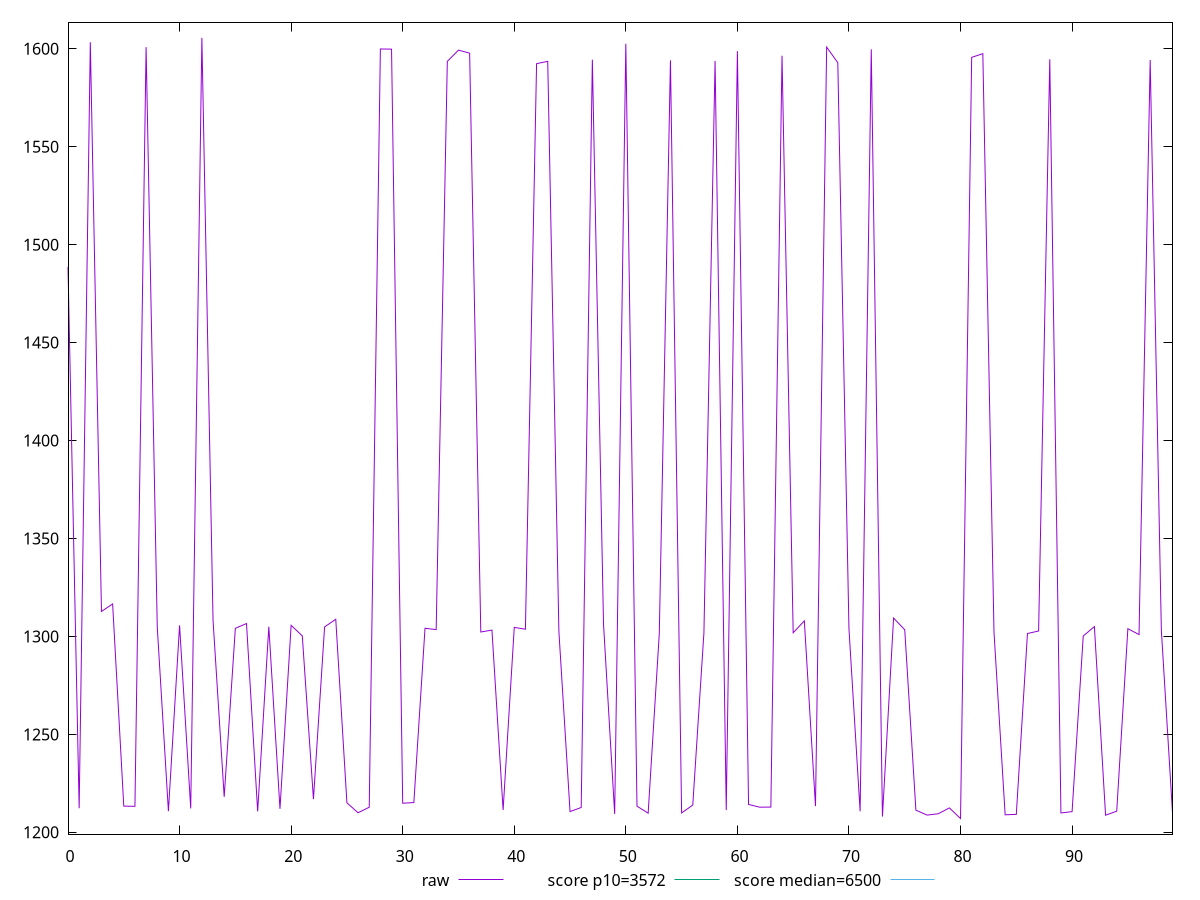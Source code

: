 reset

$raw <<EOF
0 1488.645
1 1212.345
2 1603.3664999999999
3 1312.781
4 1316.6064999999999
5 1213.3980000000001
6 1213.308
7 1600.8445000000002
8 1304.8560000000002
9 1210.83
10 1305.662
11 1212.2270999999996
12 1605.547
13 1308.31275
14 1218.141
15 1304.1664999999998
16 1306.6075
17 1210.7136
18 1304.996
19 1212.027
20 1305.7044999999998
21 1300.3004999999998
22 1216.9379999999999
23 1304.884
24 1308.7775499999998
25 1215.09
26 1210.011
27 1212.8220000000001
28 1599.9095
29 1599.8104999999998
30 1214.8692
31 1215.219
32 1304.1985
33 1303.494
34 1593.5625
35 1599.3210000000001
36 1597.759
37 1302.28
38 1303.2545
39 1211.4360000000001
40 1304.633
41 1303.6995000000002
42 1592.402
43 1593.5900000000001
44 1302.5499999999997
45 1210.608
46 1212.7014000000001
47 1594.448
48 1306.3575
49 1209.366
50 1602.5770000000002
51 1213.3878000000002
52 1209.795
53 1301.4624999999999
54 1594.1290000000001
55 1209.9119999999998
56 1213.932
57 1301.8999999999999
58 1593.8044999999997
59 1211.394
60 1598.7765000000004
61 1214.259
62 1212.858
63 1212.9150000000002
64 1596.4389999999999
65 1301.871
66 1307.9797500000002
67 1213.3980000000001
68 1600.871
69 1592.8859999999997
70 1303.9535500000002
71 1210.7469
72 1599.7059999999997
73 1208.067
74 1309.4109499999997
75 1303.4245
76 1211.334
77 1208.817
78 1209.486
79 1212.4884000000002
80 1207.071
81 1595.625
82 1597.5085
83 1302.197
84 1208.967
85 1209.1860000000001
86 1301.51055
87 1302.7975000000001
88 1594.6405
89 1209.8961
90 1210.596
91 1300.2374999999997
92 1305.0439999999999
93 1208.769
94 1210.8029999999999
95 1303.9679999999998
96 1300.9575
97 1594.2664999999997
98 1303.2405
99 1210.005
EOF

set key outside below
set xrange [0:99]
set yrange [1199.1014799999998:1613.5165200000001]
set trange [1199.1014799999998:1613.5165200000001]
set terminal svg size 640, 500 enhanced background rgb 'white'
set output "reports/report_00032_2021-02-25T10-28-15.087Z/first-cpu-idle/samples/music/raw/values.svg"

plot $raw title "raw" with line, \
     3572 title "score p10=3572", \
     6500 title "score median=6500"

reset
